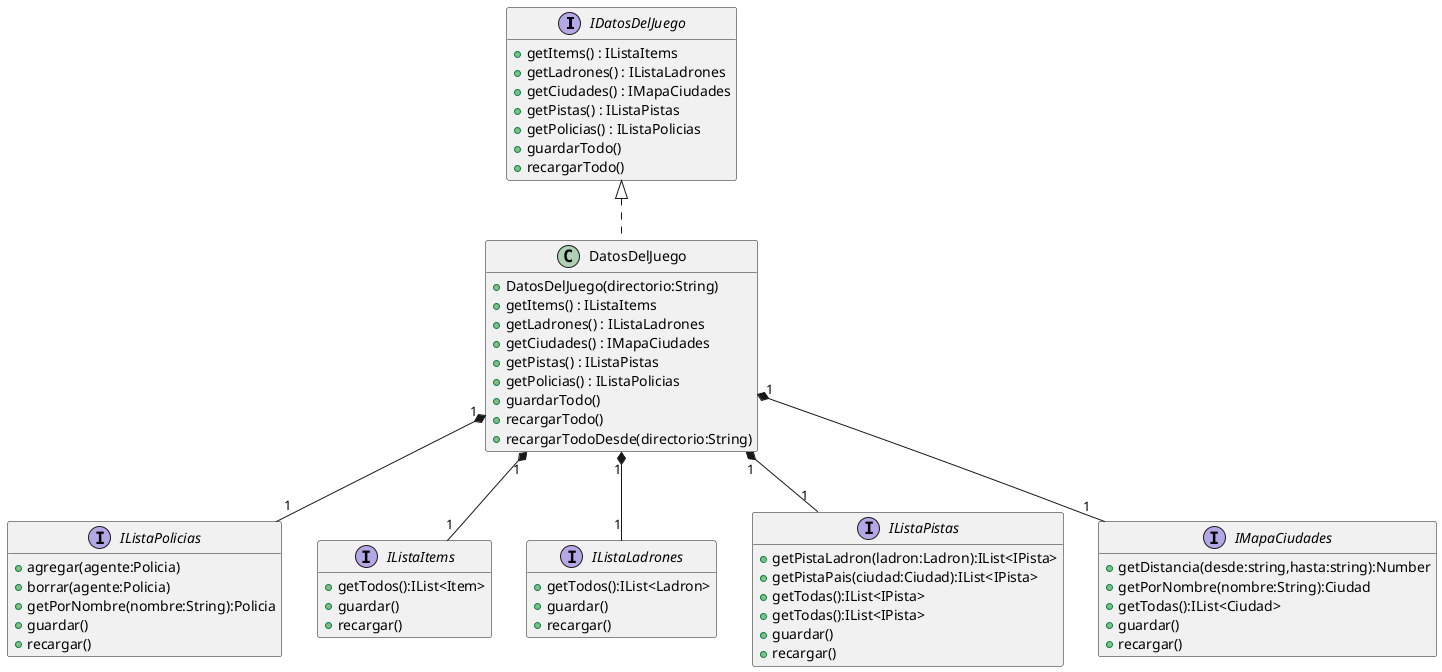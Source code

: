 @startuml general
hide empty members

interface IDatosDelJuego
{
    + getItems() : IListaItems
    + getLadrones() : IListaLadrones
    + getCiudades() : IMapaCiudades
    + getPistas() : IListaPistas
    + getPolicias() : IListaPolicias
    + guardarTodo()
    + recargarTodo()
}
class DatosDelJuego implements IDatosDelJuego
{
    + DatosDelJuego(directorio:String)
    + getItems() : IListaItems
    + getLadrones() : IListaLadrones
    + getCiudades() : IMapaCiudades
    + getPistas() : IListaPistas
    + getPolicias() : IListaPolicias
    + guardarTodo()
    + recargarTodo()
    + recargarTodoDesde(directorio:String)
}
DatosDelJuego "1" *-- "1" IListaPolicias
interface IListaPolicias {
    + agregar(agente:Policia)
    + borrar(agente:Policia)
    + getPorNombre(nombre:String):Policia
    + guardar()
    + recargar()
}
DatosDelJuego "1" *-- "1" IListaItems
interface IListaItems {
    + getTodos():IList<Item>
    + guardar()
    + recargar()
}
DatosDelJuego "1" *-- "1" IListaLadrones
interface IListaLadrones {
    + getTodos():IList<Ladron>
    + guardar()
    + recargar()
}
DatosDelJuego "1" *-- "1" IListaPistas
interface IListaPistas {
    + getPistaLadron(ladron:Ladron):IList<IPista>
    + getPistaPais(ciudad:Ciudad):IList<IPista>
    + getTodas():IList<IPista>
    + getTodas():IList<IPista>
    + guardar()
    + recargar()
}
DatosDelJuego "1" *-- "1" IMapaCiudades
interface IMapaCiudades {
    + getDistancia(desde:string,hasta:string):Number
    + getPorNombre(nombre:String):Ciudad
    + getTodas():IList<Ciudad>
    + guardar()
    + recargar()
}
@enduml